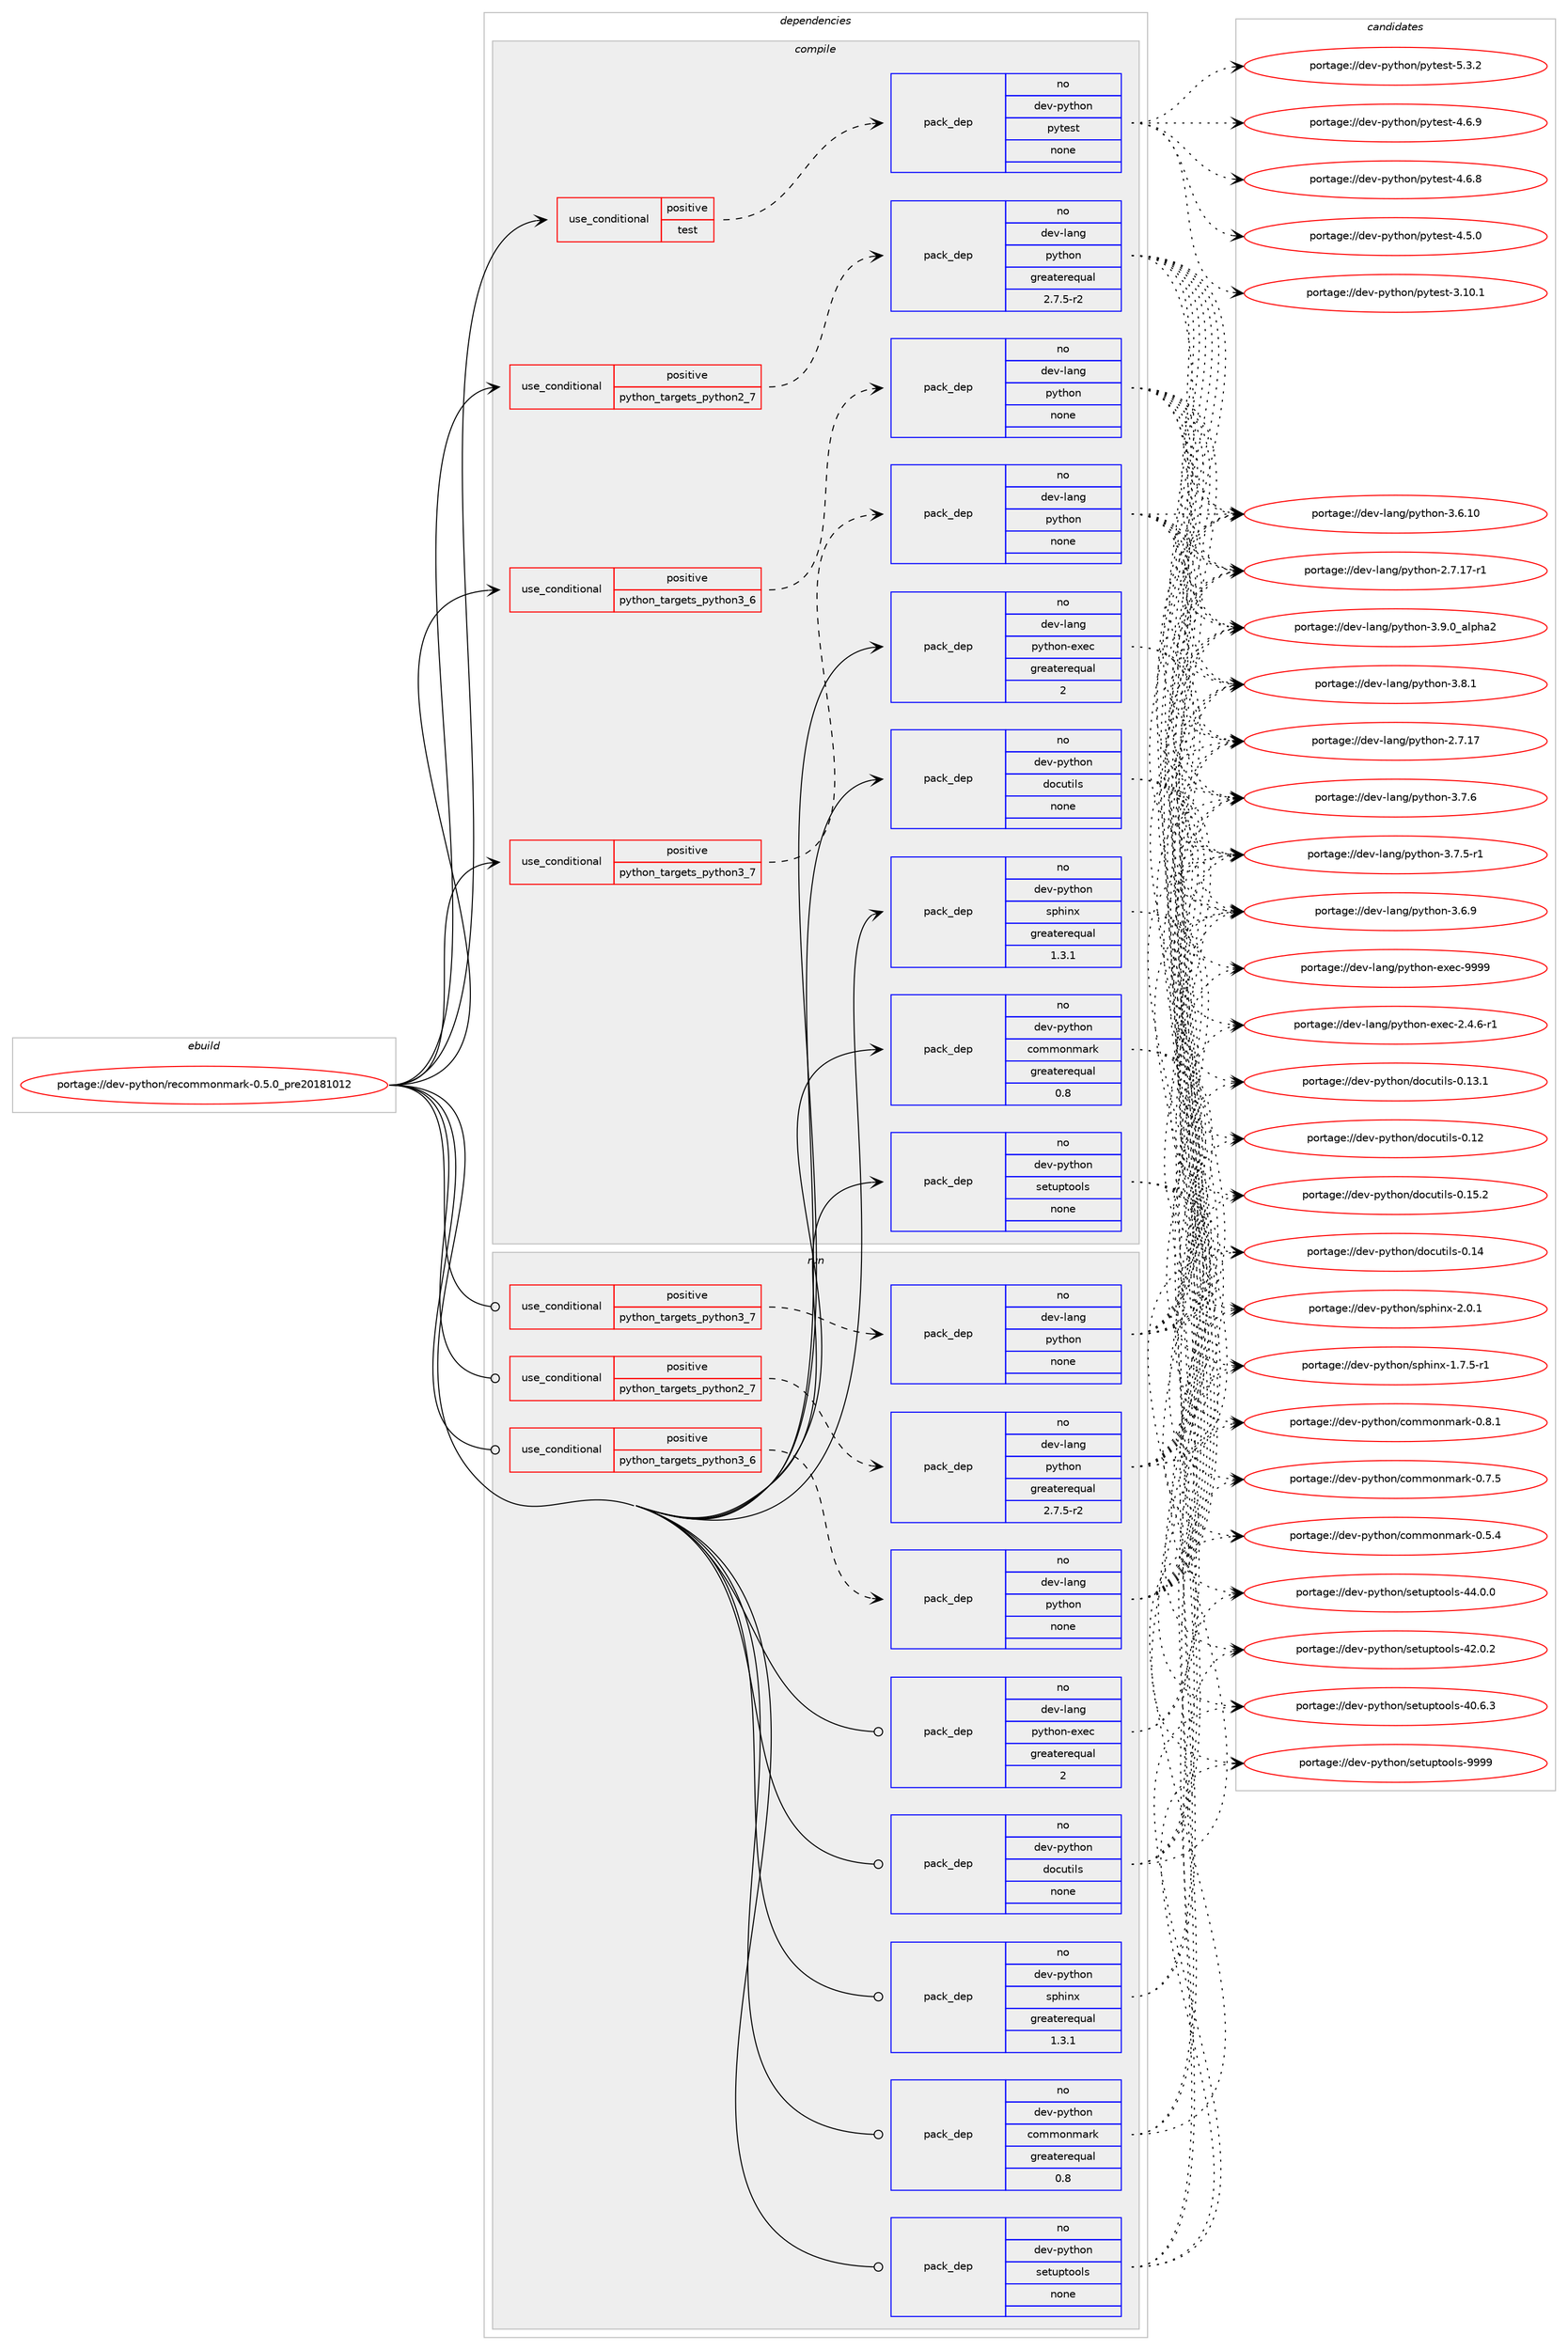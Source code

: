 digraph prolog {

# *************
# Graph options
# *************

newrank=true;
concentrate=true;
compound=true;
graph [rankdir=LR,fontname=Helvetica,fontsize=10,ranksep=1.5];#, ranksep=2.5, nodesep=0.2];
edge  [arrowhead=vee];
node  [fontname=Helvetica,fontsize=10];

# **********
# The ebuild
# **********

subgraph cluster_leftcol {
color=gray;
label=<<i>ebuild</i>>;
id [label="portage://dev-python/recommonmark-0.5.0_pre20181012", color=red, width=4, href="../dev-python/recommonmark-0.5.0_pre20181012.svg"];
}

# ****************
# The dependencies
# ****************

subgraph cluster_midcol {
color=gray;
label=<<i>dependencies</i>>;
subgraph cluster_compile {
fillcolor="#eeeeee";
style=filled;
label=<<i>compile</i>>;
subgraph cond106879 {
dependency428664 [label=<<TABLE BORDER="0" CELLBORDER="1" CELLSPACING="0" CELLPADDING="4"><TR><TD ROWSPAN="3" CELLPADDING="10">use_conditional</TD></TR><TR><TD>positive</TD></TR><TR><TD>python_targets_python2_7</TD></TR></TABLE>>, shape=none, color=red];
subgraph pack316885 {
dependency428665 [label=<<TABLE BORDER="0" CELLBORDER="1" CELLSPACING="0" CELLPADDING="4" WIDTH="220"><TR><TD ROWSPAN="6" CELLPADDING="30">pack_dep</TD></TR><TR><TD WIDTH="110">no</TD></TR><TR><TD>dev-lang</TD></TR><TR><TD>python</TD></TR><TR><TD>greaterequal</TD></TR><TR><TD>2.7.5-r2</TD></TR></TABLE>>, shape=none, color=blue];
}
dependency428664:e -> dependency428665:w [weight=20,style="dashed",arrowhead="vee"];
}
id:e -> dependency428664:w [weight=20,style="solid",arrowhead="vee"];
subgraph cond106880 {
dependency428666 [label=<<TABLE BORDER="0" CELLBORDER="1" CELLSPACING="0" CELLPADDING="4"><TR><TD ROWSPAN="3" CELLPADDING="10">use_conditional</TD></TR><TR><TD>positive</TD></TR><TR><TD>python_targets_python3_6</TD></TR></TABLE>>, shape=none, color=red];
subgraph pack316886 {
dependency428667 [label=<<TABLE BORDER="0" CELLBORDER="1" CELLSPACING="0" CELLPADDING="4" WIDTH="220"><TR><TD ROWSPAN="6" CELLPADDING="30">pack_dep</TD></TR><TR><TD WIDTH="110">no</TD></TR><TR><TD>dev-lang</TD></TR><TR><TD>python</TD></TR><TR><TD>none</TD></TR><TR><TD></TD></TR></TABLE>>, shape=none, color=blue];
}
dependency428666:e -> dependency428667:w [weight=20,style="dashed",arrowhead="vee"];
}
id:e -> dependency428666:w [weight=20,style="solid",arrowhead="vee"];
subgraph cond106881 {
dependency428668 [label=<<TABLE BORDER="0" CELLBORDER="1" CELLSPACING="0" CELLPADDING="4"><TR><TD ROWSPAN="3" CELLPADDING="10">use_conditional</TD></TR><TR><TD>positive</TD></TR><TR><TD>python_targets_python3_7</TD></TR></TABLE>>, shape=none, color=red];
subgraph pack316887 {
dependency428669 [label=<<TABLE BORDER="0" CELLBORDER="1" CELLSPACING="0" CELLPADDING="4" WIDTH="220"><TR><TD ROWSPAN="6" CELLPADDING="30">pack_dep</TD></TR><TR><TD WIDTH="110">no</TD></TR><TR><TD>dev-lang</TD></TR><TR><TD>python</TD></TR><TR><TD>none</TD></TR><TR><TD></TD></TR></TABLE>>, shape=none, color=blue];
}
dependency428668:e -> dependency428669:w [weight=20,style="dashed",arrowhead="vee"];
}
id:e -> dependency428668:w [weight=20,style="solid",arrowhead="vee"];
subgraph cond106882 {
dependency428670 [label=<<TABLE BORDER="0" CELLBORDER="1" CELLSPACING="0" CELLPADDING="4"><TR><TD ROWSPAN="3" CELLPADDING="10">use_conditional</TD></TR><TR><TD>positive</TD></TR><TR><TD>test</TD></TR></TABLE>>, shape=none, color=red];
subgraph pack316888 {
dependency428671 [label=<<TABLE BORDER="0" CELLBORDER="1" CELLSPACING="0" CELLPADDING="4" WIDTH="220"><TR><TD ROWSPAN="6" CELLPADDING="30">pack_dep</TD></TR><TR><TD WIDTH="110">no</TD></TR><TR><TD>dev-python</TD></TR><TR><TD>pytest</TD></TR><TR><TD>none</TD></TR><TR><TD></TD></TR></TABLE>>, shape=none, color=blue];
}
dependency428670:e -> dependency428671:w [weight=20,style="dashed",arrowhead="vee"];
}
id:e -> dependency428670:w [weight=20,style="solid",arrowhead="vee"];
subgraph pack316889 {
dependency428672 [label=<<TABLE BORDER="0" CELLBORDER="1" CELLSPACING="0" CELLPADDING="4" WIDTH="220"><TR><TD ROWSPAN="6" CELLPADDING="30">pack_dep</TD></TR><TR><TD WIDTH="110">no</TD></TR><TR><TD>dev-lang</TD></TR><TR><TD>python-exec</TD></TR><TR><TD>greaterequal</TD></TR><TR><TD>2</TD></TR></TABLE>>, shape=none, color=blue];
}
id:e -> dependency428672:w [weight=20,style="solid",arrowhead="vee"];
subgraph pack316890 {
dependency428673 [label=<<TABLE BORDER="0" CELLBORDER="1" CELLSPACING="0" CELLPADDING="4" WIDTH="220"><TR><TD ROWSPAN="6" CELLPADDING="30">pack_dep</TD></TR><TR><TD WIDTH="110">no</TD></TR><TR><TD>dev-python</TD></TR><TR><TD>commonmark</TD></TR><TR><TD>greaterequal</TD></TR><TR><TD>0.8</TD></TR></TABLE>>, shape=none, color=blue];
}
id:e -> dependency428673:w [weight=20,style="solid",arrowhead="vee"];
subgraph pack316891 {
dependency428674 [label=<<TABLE BORDER="0" CELLBORDER="1" CELLSPACING="0" CELLPADDING="4" WIDTH="220"><TR><TD ROWSPAN="6" CELLPADDING="30">pack_dep</TD></TR><TR><TD WIDTH="110">no</TD></TR><TR><TD>dev-python</TD></TR><TR><TD>docutils</TD></TR><TR><TD>none</TD></TR><TR><TD></TD></TR></TABLE>>, shape=none, color=blue];
}
id:e -> dependency428674:w [weight=20,style="solid",arrowhead="vee"];
subgraph pack316892 {
dependency428675 [label=<<TABLE BORDER="0" CELLBORDER="1" CELLSPACING="0" CELLPADDING="4" WIDTH="220"><TR><TD ROWSPAN="6" CELLPADDING="30">pack_dep</TD></TR><TR><TD WIDTH="110">no</TD></TR><TR><TD>dev-python</TD></TR><TR><TD>setuptools</TD></TR><TR><TD>none</TD></TR><TR><TD></TD></TR></TABLE>>, shape=none, color=blue];
}
id:e -> dependency428675:w [weight=20,style="solid",arrowhead="vee"];
subgraph pack316893 {
dependency428676 [label=<<TABLE BORDER="0" CELLBORDER="1" CELLSPACING="0" CELLPADDING="4" WIDTH="220"><TR><TD ROWSPAN="6" CELLPADDING="30">pack_dep</TD></TR><TR><TD WIDTH="110">no</TD></TR><TR><TD>dev-python</TD></TR><TR><TD>sphinx</TD></TR><TR><TD>greaterequal</TD></TR><TR><TD>1.3.1</TD></TR></TABLE>>, shape=none, color=blue];
}
id:e -> dependency428676:w [weight=20,style="solid",arrowhead="vee"];
}
subgraph cluster_compileandrun {
fillcolor="#eeeeee";
style=filled;
label=<<i>compile and run</i>>;
}
subgraph cluster_run {
fillcolor="#eeeeee";
style=filled;
label=<<i>run</i>>;
subgraph cond106883 {
dependency428677 [label=<<TABLE BORDER="0" CELLBORDER="1" CELLSPACING="0" CELLPADDING="4"><TR><TD ROWSPAN="3" CELLPADDING="10">use_conditional</TD></TR><TR><TD>positive</TD></TR><TR><TD>python_targets_python2_7</TD></TR></TABLE>>, shape=none, color=red];
subgraph pack316894 {
dependency428678 [label=<<TABLE BORDER="0" CELLBORDER="1" CELLSPACING="0" CELLPADDING="4" WIDTH="220"><TR><TD ROWSPAN="6" CELLPADDING="30">pack_dep</TD></TR><TR><TD WIDTH="110">no</TD></TR><TR><TD>dev-lang</TD></TR><TR><TD>python</TD></TR><TR><TD>greaterequal</TD></TR><TR><TD>2.7.5-r2</TD></TR></TABLE>>, shape=none, color=blue];
}
dependency428677:e -> dependency428678:w [weight=20,style="dashed",arrowhead="vee"];
}
id:e -> dependency428677:w [weight=20,style="solid",arrowhead="odot"];
subgraph cond106884 {
dependency428679 [label=<<TABLE BORDER="0" CELLBORDER="1" CELLSPACING="0" CELLPADDING="4"><TR><TD ROWSPAN="3" CELLPADDING="10">use_conditional</TD></TR><TR><TD>positive</TD></TR><TR><TD>python_targets_python3_6</TD></TR></TABLE>>, shape=none, color=red];
subgraph pack316895 {
dependency428680 [label=<<TABLE BORDER="0" CELLBORDER="1" CELLSPACING="0" CELLPADDING="4" WIDTH="220"><TR><TD ROWSPAN="6" CELLPADDING="30">pack_dep</TD></TR><TR><TD WIDTH="110">no</TD></TR><TR><TD>dev-lang</TD></TR><TR><TD>python</TD></TR><TR><TD>none</TD></TR><TR><TD></TD></TR></TABLE>>, shape=none, color=blue];
}
dependency428679:e -> dependency428680:w [weight=20,style="dashed",arrowhead="vee"];
}
id:e -> dependency428679:w [weight=20,style="solid",arrowhead="odot"];
subgraph cond106885 {
dependency428681 [label=<<TABLE BORDER="0" CELLBORDER="1" CELLSPACING="0" CELLPADDING="4"><TR><TD ROWSPAN="3" CELLPADDING="10">use_conditional</TD></TR><TR><TD>positive</TD></TR><TR><TD>python_targets_python3_7</TD></TR></TABLE>>, shape=none, color=red];
subgraph pack316896 {
dependency428682 [label=<<TABLE BORDER="0" CELLBORDER="1" CELLSPACING="0" CELLPADDING="4" WIDTH="220"><TR><TD ROWSPAN="6" CELLPADDING="30">pack_dep</TD></TR><TR><TD WIDTH="110">no</TD></TR><TR><TD>dev-lang</TD></TR><TR><TD>python</TD></TR><TR><TD>none</TD></TR><TR><TD></TD></TR></TABLE>>, shape=none, color=blue];
}
dependency428681:e -> dependency428682:w [weight=20,style="dashed",arrowhead="vee"];
}
id:e -> dependency428681:w [weight=20,style="solid",arrowhead="odot"];
subgraph pack316897 {
dependency428683 [label=<<TABLE BORDER="0" CELLBORDER="1" CELLSPACING="0" CELLPADDING="4" WIDTH="220"><TR><TD ROWSPAN="6" CELLPADDING="30">pack_dep</TD></TR><TR><TD WIDTH="110">no</TD></TR><TR><TD>dev-lang</TD></TR><TR><TD>python-exec</TD></TR><TR><TD>greaterequal</TD></TR><TR><TD>2</TD></TR></TABLE>>, shape=none, color=blue];
}
id:e -> dependency428683:w [weight=20,style="solid",arrowhead="odot"];
subgraph pack316898 {
dependency428684 [label=<<TABLE BORDER="0" CELLBORDER="1" CELLSPACING="0" CELLPADDING="4" WIDTH="220"><TR><TD ROWSPAN="6" CELLPADDING="30">pack_dep</TD></TR><TR><TD WIDTH="110">no</TD></TR><TR><TD>dev-python</TD></TR><TR><TD>commonmark</TD></TR><TR><TD>greaterequal</TD></TR><TR><TD>0.8</TD></TR></TABLE>>, shape=none, color=blue];
}
id:e -> dependency428684:w [weight=20,style="solid",arrowhead="odot"];
subgraph pack316899 {
dependency428685 [label=<<TABLE BORDER="0" CELLBORDER="1" CELLSPACING="0" CELLPADDING="4" WIDTH="220"><TR><TD ROWSPAN="6" CELLPADDING="30">pack_dep</TD></TR><TR><TD WIDTH="110">no</TD></TR><TR><TD>dev-python</TD></TR><TR><TD>docutils</TD></TR><TR><TD>none</TD></TR><TR><TD></TD></TR></TABLE>>, shape=none, color=blue];
}
id:e -> dependency428685:w [weight=20,style="solid",arrowhead="odot"];
subgraph pack316900 {
dependency428686 [label=<<TABLE BORDER="0" CELLBORDER="1" CELLSPACING="0" CELLPADDING="4" WIDTH="220"><TR><TD ROWSPAN="6" CELLPADDING="30">pack_dep</TD></TR><TR><TD WIDTH="110">no</TD></TR><TR><TD>dev-python</TD></TR><TR><TD>setuptools</TD></TR><TR><TD>none</TD></TR><TR><TD></TD></TR></TABLE>>, shape=none, color=blue];
}
id:e -> dependency428686:w [weight=20,style="solid",arrowhead="odot"];
subgraph pack316901 {
dependency428687 [label=<<TABLE BORDER="0" CELLBORDER="1" CELLSPACING="0" CELLPADDING="4" WIDTH="220"><TR><TD ROWSPAN="6" CELLPADDING="30">pack_dep</TD></TR><TR><TD WIDTH="110">no</TD></TR><TR><TD>dev-python</TD></TR><TR><TD>sphinx</TD></TR><TR><TD>greaterequal</TD></TR><TR><TD>1.3.1</TD></TR></TABLE>>, shape=none, color=blue];
}
id:e -> dependency428687:w [weight=20,style="solid",arrowhead="odot"];
}
}

# **************
# The candidates
# **************

subgraph cluster_choices {
rank=same;
color=gray;
label=<<i>candidates</i>>;

subgraph choice316885 {
color=black;
nodesep=1;
choice10010111845108971101034711212111610411111045514657464895971081121049750 [label="portage://dev-lang/python-3.9.0_alpha2", color=red, width=4,href="../dev-lang/python-3.9.0_alpha2.svg"];
choice100101118451089711010347112121116104111110455146564649 [label="portage://dev-lang/python-3.8.1", color=red, width=4,href="../dev-lang/python-3.8.1.svg"];
choice100101118451089711010347112121116104111110455146554654 [label="portage://dev-lang/python-3.7.6", color=red, width=4,href="../dev-lang/python-3.7.6.svg"];
choice1001011184510897110103471121211161041111104551465546534511449 [label="portage://dev-lang/python-3.7.5-r1", color=red, width=4,href="../dev-lang/python-3.7.5-r1.svg"];
choice100101118451089711010347112121116104111110455146544657 [label="portage://dev-lang/python-3.6.9", color=red, width=4,href="../dev-lang/python-3.6.9.svg"];
choice10010111845108971101034711212111610411111045514654464948 [label="portage://dev-lang/python-3.6.10", color=red, width=4,href="../dev-lang/python-3.6.10.svg"];
choice100101118451089711010347112121116104111110455046554649554511449 [label="portage://dev-lang/python-2.7.17-r1", color=red, width=4,href="../dev-lang/python-2.7.17-r1.svg"];
choice10010111845108971101034711212111610411111045504655464955 [label="portage://dev-lang/python-2.7.17", color=red, width=4,href="../dev-lang/python-2.7.17.svg"];
dependency428665:e -> choice10010111845108971101034711212111610411111045514657464895971081121049750:w [style=dotted,weight="100"];
dependency428665:e -> choice100101118451089711010347112121116104111110455146564649:w [style=dotted,weight="100"];
dependency428665:e -> choice100101118451089711010347112121116104111110455146554654:w [style=dotted,weight="100"];
dependency428665:e -> choice1001011184510897110103471121211161041111104551465546534511449:w [style=dotted,weight="100"];
dependency428665:e -> choice100101118451089711010347112121116104111110455146544657:w [style=dotted,weight="100"];
dependency428665:e -> choice10010111845108971101034711212111610411111045514654464948:w [style=dotted,weight="100"];
dependency428665:e -> choice100101118451089711010347112121116104111110455046554649554511449:w [style=dotted,weight="100"];
dependency428665:e -> choice10010111845108971101034711212111610411111045504655464955:w [style=dotted,weight="100"];
}
subgraph choice316886 {
color=black;
nodesep=1;
choice10010111845108971101034711212111610411111045514657464895971081121049750 [label="portage://dev-lang/python-3.9.0_alpha2", color=red, width=4,href="../dev-lang/python-3.9.0_alpha2.svg"];
choice100101118451089711010347112121116104111110455146564649 [label="portage://dev-lang/python-3.8.1", color=red, width=4,href="../dev-lang/python-3.8.1.svg"];
choice100101118451089711010347112121116104111110455146554654 [label="portage://dev-lang/python-3.7.6", color=red, width=4,href="../dev-lang/python-3.7.6.svg"];
choice1001011184510897110103471121211161041111104551465546534511449 [label="portage://dev-lang/python-3.7.5-r1", color=red, width=4,href="../dev-lang/python-3.7.5-r1.svg"];
choice100101118451089711010347112121116104111110455146544657 [label="portage://dev-lang/python-3.6.9", color=red, width=4,href="../dev-lang/python-3.6.9.svg"];
choice10010111845108971101034711212111610411111045514654464948 [label="portage://dev-lang/python-3.6.10", color=red, width=4,href="../dev-lang/python-3.6.10.svg"];
choice100101118451089711010347112121116104111110455046554649554511449 [label="portage://dev-lang/python-2.7.17-r1", color=red, width=4,href="../dev-lang/python-2.7.17-r1.svg"];
choice10010111845108971101034711212111610411111045504655464955 [label="portage://dev-lang/python-2.7.17", color=red, width=4,href="../dev-lang/python-2.7.17.svg"];
dependency428667:e -> choice10010111845108971101034711212111610411111045514657464895971081121049750:w [style=dotted,weight="100"];
dependency428667:e -> choice100101118451089711010347112121116104111110455146564649:w [style=dotted,weight="100"];
dependency428667:e -> choice100101118451089711010347112121116104111110455146554654:w [style=dotted,weight="100"];
dependency428667:e -> choice1001011184510897110103471121211161041111104551465546534511449:w [style=dotted,weight="100"];
dependency428667:e -> choice100101118451089711010347112121116104111110455146544657:w [style=dotted,weight="100"];
dependency428667:e -> choice10010111845108971101034711212111610411111045514654464948:w [style=dotted,weight="100"];
dependency428667:e -> choice100101118451089711010347112121116104111110455046554649554511449:w [style=dotted,weight="100"];
dependency428667:e -> choice10010111845108971101034711212111610411111045504655464955:w [style=dotted,weight="100"];
}
subgraph choice316887 {
color=black;
nodesep=1;
choice10010111845108971101034711212111610411111045514657464895971081121049750 [label="portage://dev-lang/python-3.9.0_alpha2", color=red, width=4,href="../dev-lang/python-3.9.0_alpha2.svg"];
choice100101118451089711010347112121116104111110455146564649 [label="portage://dev-lang/python-3.8.1", color=red, width=4,href="../dev-lang/python-3.8.1.svg"];
choice100101118451089711010347112121116104111110455146554654 [label="portage://dev-lang/python-3.7.6", color=red, width=4,href="../dev-lang/python-3.7.6.svg"];
choice1001011184510897110103471121211161041111104551465546534511449 [label="portage://dev-lang/python-3.7.5-r1", color=red, width=4,href="../dev-lang/python-3.7.5-r1.svg"];
choice100101118451089711010347112121116104111110455146544657 [label="portage://dev-lang/python-3.6.9", color=red, width=4,href="../dev-lang/python-3.6.9.svg"];
choice10010111845108971101034711212111610411111045514654464948 [label="portage://dev-lang/python-3.6.10", color=red, width=4,href="../dev-lang/python-3.6.10.svg"];
choice100101118451089711010347112121116104111110455046554649554511449 [label="portage://dev-lang/python-2.7.17-r1", color=red, width=4,href="../dev-lang/python-2.7.17-r1.svg"];
choice10010111845108971101034711212111610411111045504655464955 [label="portage://dev-lang/python-2.7.17", color=red, width=4,href="../dev-lang/python-2.7.17.svg"];
dependency428669:e -> choice10010111845108971101034711212111610411111045514657464895971081121049750:w [style=dotted,weight="100"];
dependency428669:e -> choice100101118451089711010347112121116104111110455146564649:w [style=dotted,weight="100"];
dependency428669:e -> choice100101118451089711010347112121116104111110455146554654:w [style=dotted,weight="100"];
dependency428669:e -> choice1001011184510897110103471121211161041111104551465546534511449:w [style=dotted,weight="100"];
dependency428669:e -> choice100101118451089711010347112121116104111110455146544657:w [style=dotted,weight="100"];
dependency428669:e -> choice10010111845108971101034711212111610411111045514654464948:w [style=dotted,weight="100"];
dependency428669:e -> choice100101118451089711010347112121116104111110455046554649554511449:w [style=dotted,weight="100"];
dependency428669:e -> choice10010111845108971101034711212111610411111045504655464955:w [style=dotted,weight="100"];
}
subgraph choice316888 {
color=black;
nodesep=1;
choice1001011184511212111610411111047112121116101115116455346514650 [label="portage://dev-python/pytest-5.3.2", color=red, width=4,href="../dev-python/pytest-5.3.2.svg"];
choice1001011184511212111610411111047112121116101115116455246544657 [label="portage://dev-python/pytest-4.6.9", color=red, width=4,href="../dev-python/pytest-4.6.9.svg"];
choice1001011184511212111610411111047112121116101115116455246544656 [label="portage://dev-python/pytest-4.6.8", color=red, width=4,href="../dev-python/pytest-4.6.8.svg"];
choice1001011184511212111610411111047112121116101115116455246534648 [label="portage://dev-python/pytest-4.5.0", color=red, width=4,href="../dev-python/pytest-4.5.0.svg"];
choice100101118451121211161041111104711212111610111511645514649484649 [label="portage://dev-python/pytest-3.10.1", color=red, width=4,href="../dev-python/pytest-3.10.1.svg"];
dependency428671:e -> choice1001011184511212111610411111047112121116101115116455346514650:w [style=dotted,weight="100"];
dependency428671:e -> choice1001011184511212111610411111047112121116101115116455246544657:w [style=dotted,weight="100"];
dependency428671:e -> choice1001011184511212111610411111047112121116101115116455246544656:w [style=dotted,weight="100"];
dependency428671:e -> choice1001011184511212111610411111047112121116101115116455246534648:w [style=dotted,weight="100"];
dependency428671:e -> choice100101118451121211161041111104711212111610111511645514649484649:w [style=dotted,weight="100"];
}
subgraph choice316889 {
color=black;
nodesep=1;
choice10010111845108971101034711212111610411111045101120101994557575757 [label="portage://dev-lang/python-exec-9999", color=red, width=4,href="../dev-lang/python-exec-9999.svg"];
choice10010111845108971101034711212111610411111045101120101994550465246544511449 [label="portage://dev-lang/python-exec-2.4.6-r1", color=red, width=4,href="../dev-lang/python-exec-2.4.6-r1.svg"];
dependency428672:e -> choice10010111845108971101034711212111610411111045101120101994557575757:w [style=dotted,weight="100"];
dependency428672:e -> choice10010111845108971101034711212111610411111045101120101994550465246544511449:w [style=dotted,weight="100"];
}
subgraph choice316890 {
color=black;
nodesep=1;
choice10010111845112121116104111110479911110910911111010997114107454846564649 [label="portage://dev-python/commonmark-0.8.1", color=red, width=4,href="../dev-python/commonmark-0.8.1.svg"];
choice10010111845112121116104111110479911110910911111010997114107454846554653 [label="portage://dev-python/commonmark-0.7.5", color=red, width=4,href="../dev-python/commonmark-0.7.5.svg"];
choice10010111845112121116104111110479911110910911111010997114107454846534652 [label="portage://dev-python/commonmark-0.5.4", color=red, width=4,href="../dev-python/commonmark-0.5.4.svg"];
dependency428673:e -> choice10010111845112121116104111110479911110910911111010997114107454846564649:w [style=dotted,weight="100"];
dependency428673:e -> choice10010111845112121116104111110479911110910911111010997114107454846554653:w [style=dotted,weight="100"];
dependency428673:e -> choice10010111845112121116104111110479911110910911111010997114107454846534652:w [style=dotted,weight="100"];
}
subgraph choice316891 {
color=black;
nodesep=1;
choice10010111845112121116104111110471001119911711610510811545484649534650 [label="portage://dev-python/docutils-0.15.2", color=red, width=4,href="../dev-python/docutils-0.15.2.svg"];
choice1001011184511212111610411111047100111991171161051081154548464952 [label="portage://dev-python/docutils-0.14", color=red, width=4,href="../dev-python/docutils-0.14.svg"];
choice10010111845112121116104111110471001119911711610510811545484649514649 [label="portage://dev-python/docutils-0.13.1", color=red, width=4,href="../dev-python/docutils-0.13.1.svg"];
choice1001011184511212111610411111047100111991171161051081154548464950 [label="portage://dev-python/docutils-0.12", color=red, width=4,href="../dev-python/docutils-0.12.svg"];
dependency428674:e -> choice10010111845112121116104111110471001119911711610510811545484649534650:w [style=dotted,weight="100"];
dependency428674:e -> choice1001011184511212111610411111047100111991171161051081154548464952:w [style=dotted,weight="100"];
dependency428674:e -> choice10010111845112121116104111110471001119911711610510811545484649514649:w [style=dotted,weight="100"];
dependency428674:e -> choice1001011184511212111610411111047100111991171161051081154548464950:w [style=dotted,weight="100"];
}
subgraph choice316892 {
color=black;
nodesep=1;
choice10010111845112121116104111110471151011161171121161111111081154557575757 [label="portage://dev-python/setuptools-9999", color=red, width=4,href="../dev-python/setuptools-9999.svg"];
choice100101118451121211161041111104711510111611711211611111110811545525246484648 [label="portage://dev-python/setuptools-44.0.0", color=red, width=4,href="../dev-python/setuptools-44.0.0.svg"];
choice100101118451121211161041111104711510111611711211611111110811545525046484650 [label="portage://dev-python/setuptools-42.0.2", color=red, width=4,href="../dev-python/setuptools-42.0.2.svg"];
choice100101118451121211161041111104711510111611711211611111110811545524846544651 [label="portage://dev-python/setuptools-40.6.3", color=red, width=4,href="../dev-python/setuptools-40.6.3.svg"];
dependency428675:e -> choice10010111845112121116104111110471151011161171121161111111081154557575757:w [style=dotted,weight="100"];
dependency428675:e -> choice100101118451121211161041111104711510111611711211611111110811545525246484648:w [style=dotted,weight="100"];
dependency428675:e -> choice100101118451121211161041111104711510111611711211611111110811545525046484650:w [style=dotted,weight="100"];
dependency428675:e -> choice100101118451121211161041111104711510111611711211611111110811545524846544651:w [style=dotted,weight="100"];
}
subgraph choice316893 {
color=black;
nodesep=1;
choice1001011184511212111610411111047115112104105110120455046484649 [label="portage://dev-python/sphinx-2.0.1", color=red, width=4,href="../dev-python/sphinx-2.0.1.svg"];
choice10010111845112121116104111110471151121041051101204549465546534511449 [label="portage://dev-python/sphinx-1.7.5-r1", color=red, width=4,href="../dev-python/sphinx-1.7.5-r1.svg"];
dependency428676:e -> choice1001011184511212111610411111047115112104105110120455046484649:w [style=dotted,weight="100"];
dependency428676:e -> choice10010111845112121116104111110471151121041051101204549465546534511449:w [style=dotted,weight="100"];
}
subgraph choice316894 {
color=black;
nodesep=1;
choice10010111845108971101034711212111610411111045514657464895971081121049750 [label="portage://dev-lang/python-3.9.0_alpha2", color=red, width=4,href="../dev-lang/python-3.9.0_alpha2.svg"];
choice100101118451089711010347112121116104111110455146564649 [label="portage://dev-lang/python-3.8.1", color=red, width=4,href="../dev-lang/python-3.8.1.svg"];
choice100101118451089711010347112121116104111110455146554654 [label="portage://dev-lang/python-3.7.6", color=red, width=4,href="../dev-lang/python-3.7.6.svg"];
choice1001011184510897110103471121211161041111104551465546534511449 [label="portage://dev-lang/python-3.7.5-r1", color=red, width=4,href="../dev-lang/python-3.7.5-r1.svg"];
choice100101118451089711010347112121116104111110455146544657 [label="portage://dev-lang/python-3.6.9", color=red, width=4,href="../dev-lang/python-3.6.9.svg"];
choice10010111845108971101034711212111610411111045514654464948 [label="portage://dev-lang/python-3.6.10", color=red, width=4,href="../dev-lang/python-3.6.10.svg"];
choice100101118451089711010347112121116104111110455046554649554511449 [label="portage://dev-lang/python-2.7.17-r1", color=red, width=4,href="../dev-lang/python-2.7.17-r1.svg"];
choice10010111845108971101034711212111610411111045504655464955 [label="portage://dev-lang/python-2.7.17", color=red, width=4,href="../dev-lang/python-2.7.17.svg"];
dependency428678:e -> choice10010111845108971101034711212111610411111045514657464895971081121049750:w [style=dotted,weight="100"];
dependency428678:e -> choice100101118451089711010347112121116104111110455146564649:w [style=dotted,weight="100"];
dependency428678:e -> choice100101118451089711010347112121116104111110455146554654:w [style=dotted,weight="100"];
dependency428678:e -> choice1001011184510897110103471121211161041111104551465546534511449:w [style=dotted,weight="100"];
dependency428678:e -> choice100101118451089711010347112121116104111110455146544657:w [style=dotted,weight="100"];
dependency428678:e -> choice10010111845108971101034711212111610411111045514654464948:w [style=dotted,weight="100"];
dependency428678:e -> choice100101118451089711010347112121116104111110455046554649554511449:w [style=dotted,weight="100"];
dependency428678:e -> choice10010111845108971101034711212111610411111045504655464955:w [style=dotted,weight="100"];
}
subgraph choice316895 {
color=black;
nodesep=1;
choice10010111845108971101034711212111610411111045514657464895971081121049750 [label="portage://dev-lang/python-3.9.0_alpha2", color=red, width=4,href="../dev-lang/python-3.9.0_alpha2.svg"];
choice100101118451089711010347112121116104111110455146564649 [label="portage://dev-lang/python-3.8.1", color=red, width=4,href="../dev-lang/python-3.8.1.svg"];
choice100101118451089711010347112121116104111110455146554654 [label="portage://dev-lang/python-3.7.6", color=red, width=4,href="../dev-lang/python-3.7.6.svg"];
choice1001011184510897110103471121211161041111104551465546534511449 [label="portage://dev-lang/python-3.7.5-r1", color=red, width=4,href="../dev-lang/python-3.7.5-r1.svg"];
choice100101118451089711010347112121116104111110455146544657 [label="portage://dev-lang/python-3.6.9", color=red, width=4,href="../dev-lang/python-3.6.9.svg"];
choice10010111845108971101034711212111610411111045514654464948 [label="portage://dev-lang/python-3.6.10", color=red, width=4,href="../dev-lang/python-3.6.10.svg"];
choice100101118451089711010347112121116104111110455046554649554511449 [label="portage://dev-lang/python-2.7.17-r1", color=red, width=4,href="../dev-lang/python-2.7.17-r1.svg"];
choice10010111845108971101034711212111610411111045504655464955 [label="portage://dev-lang/python-2.7.17", color=red, width=4,href="../dev-lang/python-2.7.17.svg"];
dependency428680:e -> choice10010111845108971101034711212111610411111045514657464895971081121049750:w [style=dotted,weight="100"];
dependency428680:e -> choice100101118451089711010347112121116104111110455146564649:w [style=dotted,weight="100"];
dependency428680:e -> choice100101118451089711010347112121116104111110455146554654:w [style=dotted,weight="100"];
dependency428680:e -> choice1001011184510897110103471121211161041111104551465546534511449:w [style=dotted,weight="100"];
dependency428680:e -> choice100101118451089711010347112121116104111110455146544657:w [style=dotted,weight="100"];
dependency428680:e -> choice10010111845108971101034711212111610411111045514654464948:w [style=dotted,weight="100"];
dependency428680:e -> choice100101118451089711010347112121116104111110455046554649554511449:w [style=dotted,weight="100"];
dependency428680:e -> choice10010111845108971101034711212111610411111045504655464955:w [style=dotted,weight="100"];
}
subgraph choice316896 {
color=black;
nodesep=1;
choice10010111845108971101034711212111610411111045514657464895971081121049750 [label="portage://dev-lang/python-3.9.0_alpha2", color=red, width=4,href="../dev-lang/python-3.9.0_alpha2.svg"];
choice100101118451089711010347112121116104111110455146564649 [label="portage://dev-lang/python-3.8.1", color=red, width=4,href="../dev-lang/python-3.8.1.svg"];
choice100101118451089711010347112121116104111110455146554654 [label="portage://dev-lang/python-3.7.6", color=red, width=4,href="../dev-lang/python-3.7.6.svg"];
choice1001011184510897110103471121211161041111104551465546534511449 [label="portage://dev-lang/python-3.7.5-r1", color=red, width=4,href="../dev-lang/python-3.7.5-r1.svg"];
choice100101118451089711010347112121116104111110455146544657 [label="portage://dev-lang/python-3.6.9", color=red, width=4,href="../dev-lang/python-3.6.9.svg"];
choice10010111845108971101034711212111610411111045514654464948 [label="portage://dev-lang/python-3.6.10", color=red, width=4,href="../dev-lang/python-3.6.10.svg"];
choice100101118451089711010347112121116104111110455046554649554511449 [label="portage://dev-lang/python-2.7.17-r1", color=red, width=4,href="../dev-lang/python-2.7.17-r1.svg"];
choice10010111845108971101034711212111610411111045504655464955 [label="portage://dev-lang/python-2.7.17", color=red, width=4,href="../dev-lang/python-2.7.17.svg"];
dependency428682:e -> choice10010111845108971101034711212111610411111045514657464895971081121049750:w [style=dotted,weight="100"];
dependency428682:e -> choice100101118451089711010347112121116104111110455146564649:w [style=dotted,weight="100"];
dependency428682:e -> choice100101118451089711010347112121116104111110455146554654:w [style=dotted,weight="100"];
dependency428682:e -> choice1001011184510897110103471121211161041111104551465546534511449:w [style=dotted,weight="100"];
dependency428682:e -> choice100101118451089711010347112121116104111110455146544657:w [style=dotted,weight="100"];
dependency428682:e -> choice10010111845108971101034711212111610411111045514654464948:w [style=dotted,weight="100"];
dependency428682:e -> choice100101118451089711010347112121116104111110455046554649554511449:w [style=dotted,weight="100"];
dependency428682:e -> choice10010111845108971101034711212111610411111045504655464955:w [style=dotted,weight="100"];
}
subgraph choice316897 {
color=black;
nodesep=1;
choice10010111845108971101034711212111610411111045101120101994557575757 [label="portage://dev-lang/python-exec-9999", color=red, width=4,href="../dev-lang/python-exec-9999.svg"];
choice10010111845108971101034711212111610411111045101120101994550465246544511449 [label="portage://dev-lang/python-exec-2.4.6-r1", color=red, width=4,href="../dev-lang/python-exec-2.4.6-r1.svg"];
dependency428683:e -> choice10010111845108971101034711212111610411111045101120101994557575757:w [style=dotted,weight="100"];
dependency428683:e -> choice10010111845108971101034711212111610411111045101120101994550465246544511449:w [style=dotted,weight="100"];
}
subgraph choice316898 {
color=black;
nodesep=1;
choice10010111845112121116104111110479911110910911111010997114107454846564649 [label="portage://dev-python/commonmark-0.8.1", color=red, width=4,href="../dev-python/commonmark-0.8.1.svg"];
choice10010111845112121116104111110479911110910911111010997114107454846554653 [label="portage://dev-python/commonmark-0.7.5", color=red, width=4,href="../dev-python/commonmark-0.7.5.svg"];
choice10010111845112121116104111110479911110910911111010997114107454846534652 [label="portage://dev-python/commonmark-0.5.4", color=red, width=4,href="../dev-python/commonmark-0.5.4.svg"];
dependency428684:e -> choice10010111845112121116104111110479911110910911111010997114107454846564649:w [style=dotted,weight="100"];
dependency428684:e -> choice10010111845112121116104111110479911110910911111010997114107454846554653:w [style=dotted,weight="100"];
dependency428684:e -> choice10010111845112121116104111110479911110910911111010997114107454846534652:w [style=dotted,weight="100"];
}
subgraph choice316899 {
color=black;
nodesep=1;
choice10010111845112121116104111110471001119911711610510811545484649534650 [label="portage://dev-python/docutils-0.15.2", color=red, width=4,href="../dev-python/docutils-0.15.2.svg"];
choice1001011184511212111610411111047100111991171161051081154548464952 [label="portage://dev-python/docutils-0.14", color=red, width=4,href="../dev-python/docutils-0.14.svg"];
choice10010111845112121116104111110471001119911711610510811545484649514649 [label="portage://dev-python/docutils-0.13.1", color=red, width=4,href="../dev-python/docutils-0.13.1.svg"];
choice1001011184511212111610411111047100111991171161051081154548464950 [label="portage://dev-python/docutils-0.12", color=red, width=4,href="../dev-python/docutils-0.12.svg"];
dependency428685:e -> choice10010111845112121116104111110471001119911711610510811545484649534650:w [style=dotted,weight="100"];
dependency428685:e -> choice1001011184511212111610411111047100111991171161051081154548464952:w [style=dotted,weight="100"];
dependency428685:e -> choice10010111845112121116104111110471001119911711610510811545484649514649:w [style=dotted,weight="100"];
dependency428685:e -> choice1001011184511212111610411111047100111991171161051081154548464950:w [style=dotted,weight="100"];
}
subgraph choice316900 {
color=black;
nodesep=1;
choice10010111845112121116104111110471151011161171121161111111081154557575757 [label="portage://dev-python/setuptools-9999", color=red, width=4,href="../dev-python/setuptools-9999.svg"];
choice100101118451121211161041111104711510111611711211611111110811545525246484648 [label="portage://dev-python/setuptools-44.0.0", color=red, width=4,href="../dev-python/setuptools-44.0.0.svg"];
choice100101118451121211161041111104711510111611711211611111110811545525046484650 [label="portage://dev-python/setuptools-42.0.2", color=red, width=4,href="../dev-python/setuptools-42.0.2.svg"];
choice100101118451121211161041111104711510111611711211611111110811545524846544651 [label="portage://dev-python/setuptools-40.6.3", color=red, width=4,href="../dev-python/setuptools-40.6.3.svg"];
dependency428686:e -> choice10010111845112121116104111110471151011161171121161111111081154557575757:w [style=dotted,weight="100"];
dependency428686:e -> choice100101118451121211161041111104711510111611711211611111110811545525246484648:w [style=dotted,weight="100"];
dependency428686:e -> choice100101118451121211161041111104711510111611711211611111110811545525046484650:w [style=dotted,weight="100"];
dependency428686:e -> choice100101118451121211161041111104711510111611711211611111110811545524846544651:w [style=dotted,weight="100"];
}
subgraph choice316901 {
color=black;
nodesep=1;
choice1001011184511212111610411111047115112104105110120455046484649 [label="portage://dev-python/sphinx-2.0.1", color=red, width=4,href="../dev-python/sphinx-2.0.1.svg"];
choice10010111845112121116104111110471151121041051101204549465546534511449 [label="portage://dev-python/sphinx-1.7.5-r1", color=red, width=4,href="../dev-python/sphinx-1.7.5-r1.svg"];
dependency428687:e -> choice1001011184511212111610411111047115112104105110120455046484649:w [style=dotted,weight="100"];
dependency428687:e -> choice10010111845112121116104111110471151121041051101204549465546534511449:w [style=dotted,weight="100"];
}
}

}
